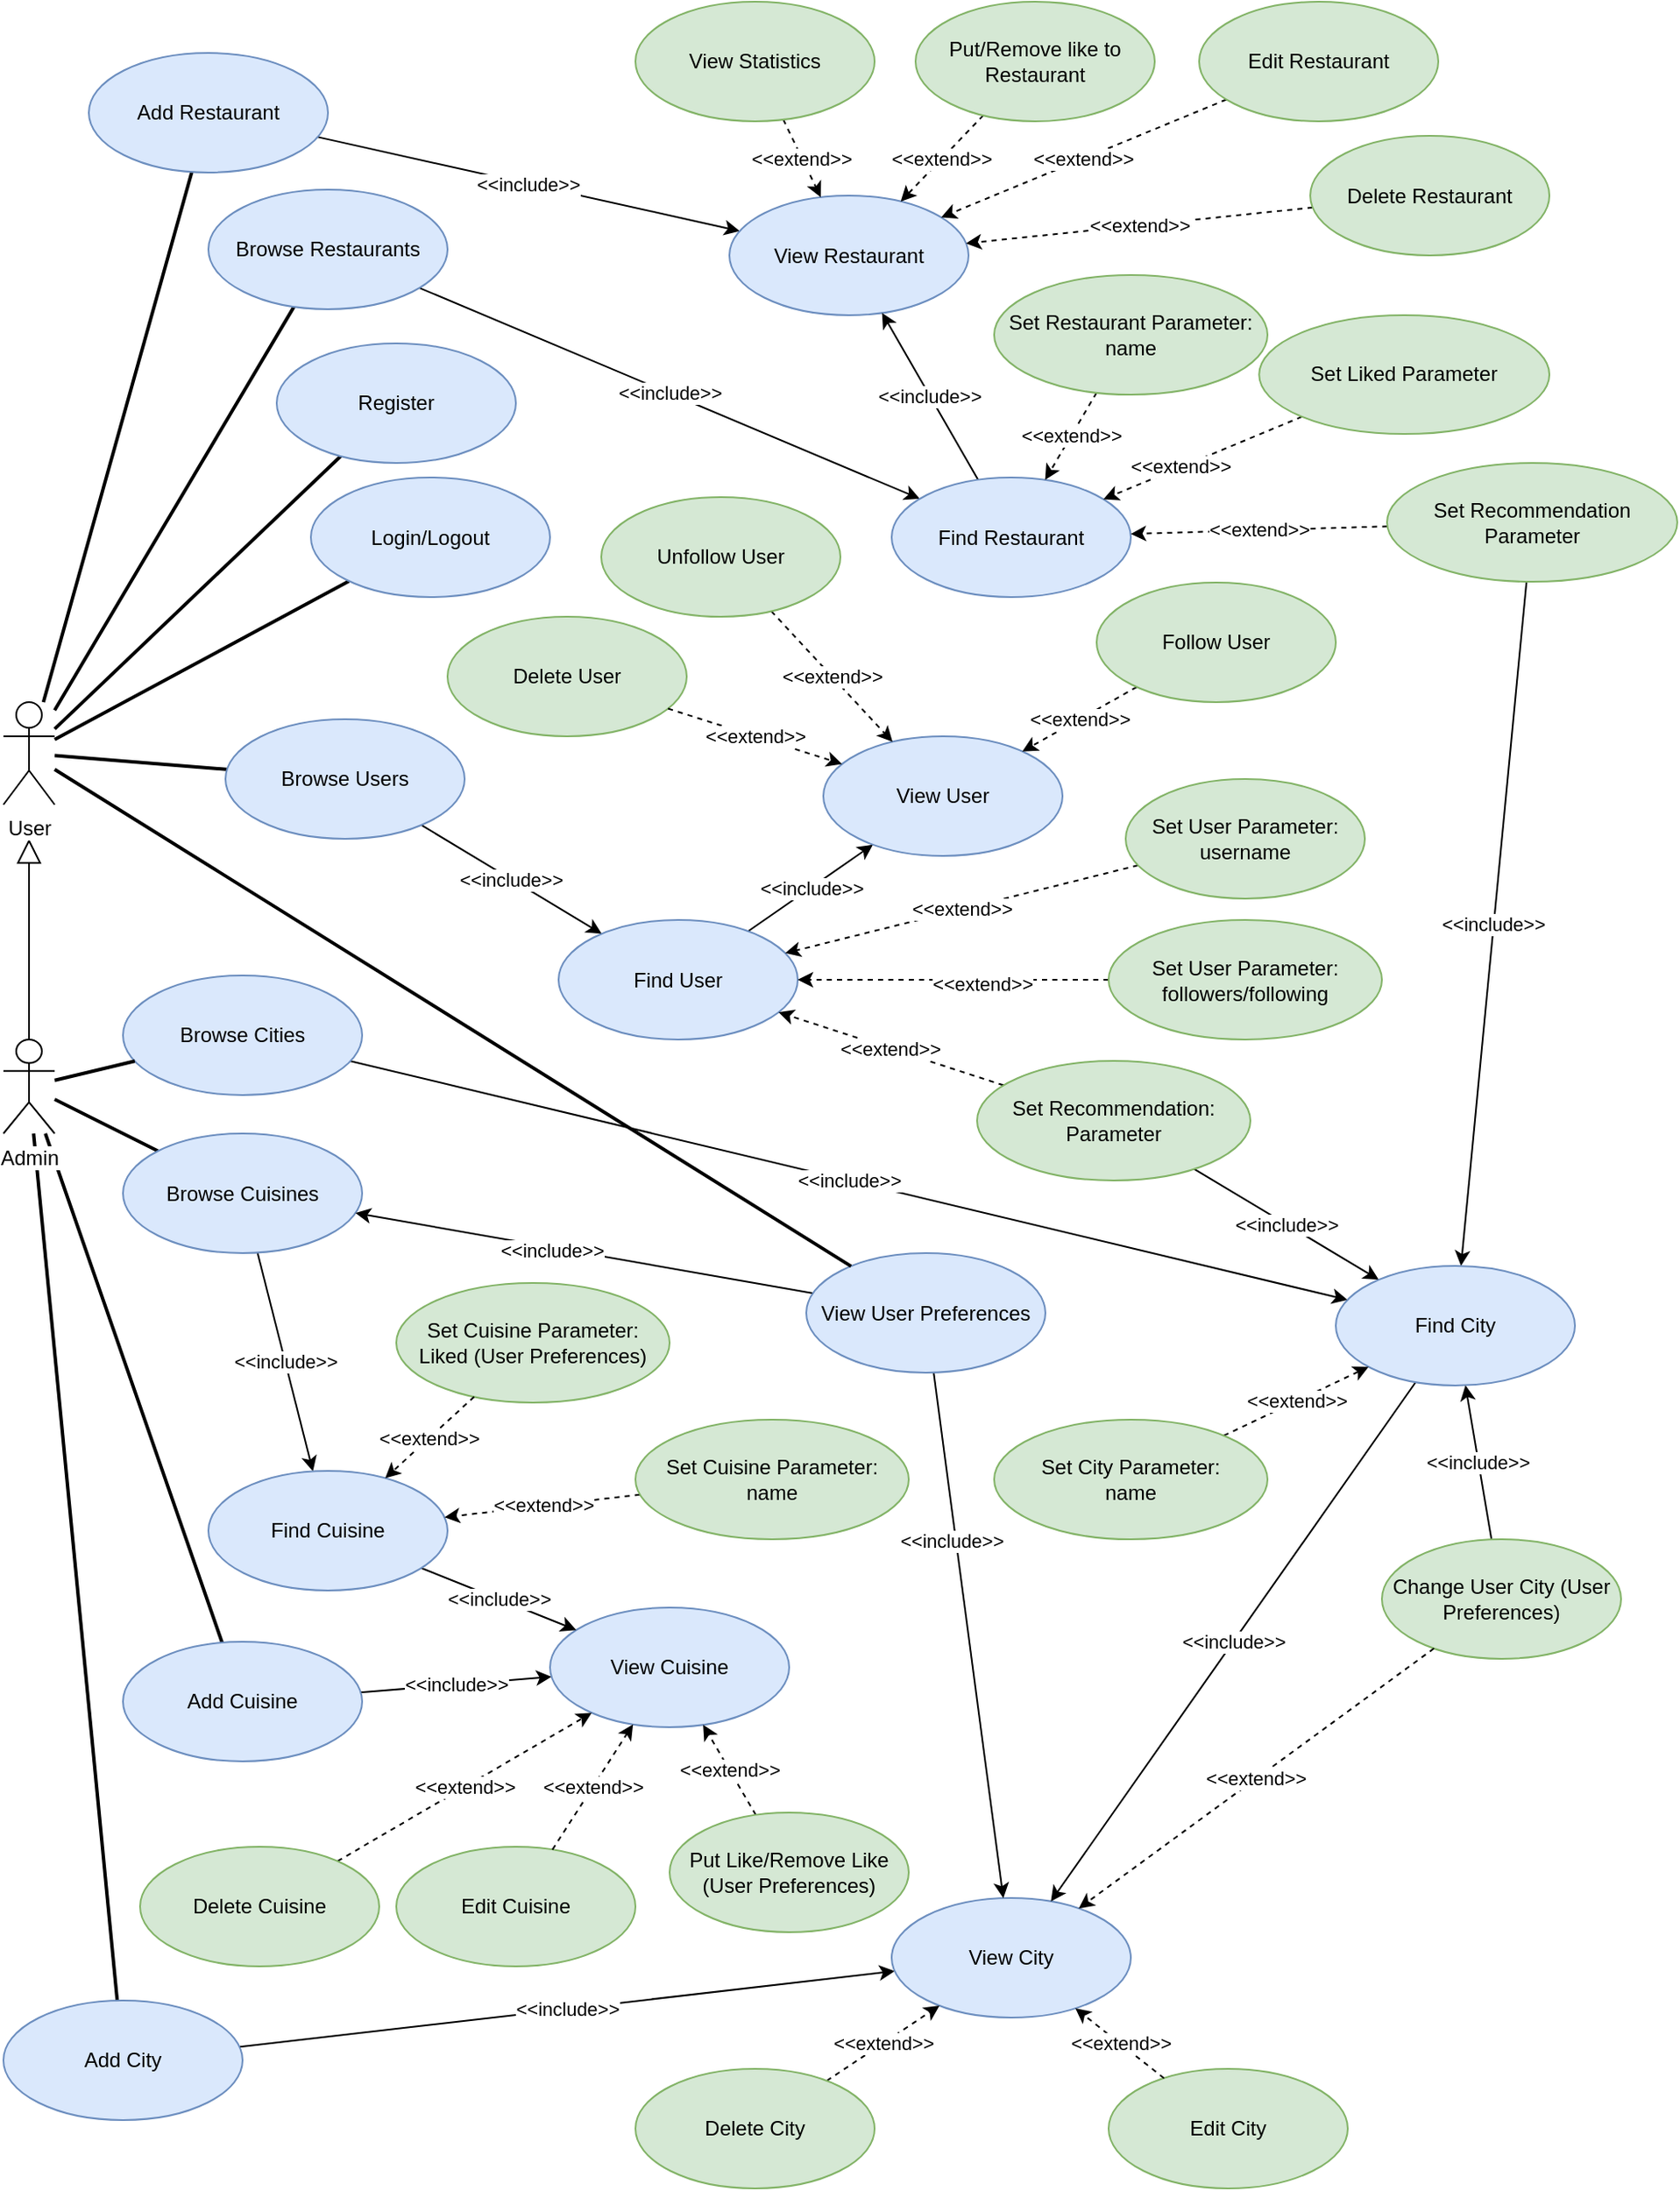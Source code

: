 <mxfile version="13.4.6" type="github">
  <diagram id="KoGSpYwKqd-lorviJZdT" name="Page-1">
    <mxGraphModel dx="1414" dy="758" grid="1" gridSize="10" guides="1" tooltips="1" connect="1" arrows="1" fold="1" page="1" pageScale="1" pageWidth="690" pageHeight="980" math="0" shadow="0">
      <root>
        <mxCell id="0" />
        <mxCell id="1" parent="0" />
        <mxCell id="ns0X5BkVeZQu3-cm_ezH-1" style="edgeStyle=none;rounded=0;orthogonalLoop=1;jettySize=auto;html=1;endArrow=none;endFill=0;strokeWidth=2;" parent="1" source="ns0X5BkVeZQu3-cm_ezH-90" target="ns0X5BkVeZQu3-cm_ezH-9" edge="1">
          <mxGeometry relative="1" as="geometry" />
        </mxCell>
        <mxCell id="ns0X5BkVeZQu3-cm_ezH-2" style="edgeStyle=none;rounded=0;orthogonalLoop=1;jettySize=auto;html=1;endArrow=none;endFill=0;strokeWidth=2;" parent="1" source="ns0X5BkVeZQu3-cm_ezH-90" target="ns0X5BkVeZQu3-cm_ezH-29" edge="1">
          <mxGeometry relative="1" as="geometry" />
        </mxCell>
        <mxCell id="ns0X5BkVeZQu3-cm_ezH-3" style="edgeStyle=none;rounded=0;orthogonalLoop=1;jettySize=auto;html=1;endArrow=none;endFill=0;strokeWidth=2;" parent="1" source="ns0X5BkVeZQu3-cm_ezH-90" target="ns0X5BkVeZQu3-cm_ezH-10" edge="1">
          <mxGeometry relative="1" as="geometry" />
        </mxCell>
        <mxCell id="ns0X5BkVeZQu3-cm_ezH-4" style="edgeStyle=none;rounded=0;orthogonalLoop=1;jettySize=auto;html=1;endArrow=none;endFill=0;strokeWidth=2;" parent="1" source="ns0X5BkVeZQu3-cm_ezH-90" target="ns0X5BkVeZQu3-cm_ezH-11" edge="1">
          <mxGeometry relative="1" as="geometry" />
        </mxCell>
        <mxCell id="ns0X5BkVeZQu3-cm_ezH-5" style="edgeStyle=none;rounded=0;orthogonalLoop=1;jettySize=auto;html=1;endArrow=none;endFill=0;strokeWidth=2;" parent="1" source="ns0X5BkVeZQu3-cm_ezH-90" target="ns0X5BkVeZQu3-cm_ezH-18" edge="1">
          <mxGeometry relative="1" as="geometry" />
        </mxCell>
        <mxCell id="ns0X5BkVeZQu3-cm_ezH-7" style="edgeStyle=none;rounded=0;orthogonalLoop=1;jettySize=auto;html=1;endArrow=none;endFill=0;strokeWidth=2;" parent="1" source="ns0X5BkVeZQu3-cm_ezH-43" target="ns0X5BkVeZQu3-cm_ezH-57" edge="1">
          <mxGeometry relative="1" as="geometry">
            <mxPoint x="60" y="640" as="sourcePoint" />
          </mxGeometry>
        </mxCell>
        <mxCell id="ns0X5BkVeZQu3-cm_ezH-8" value="&amp;lt;&amp;lt;include&amp;gt;&amp;gt;" style="edgeStyle=none;rounded=0;orthogonalLoop=1;jettySize=auto;html=1;" parent="1" source="ns0X5BkVeZQu3-cm_ezH-9" target="ns0X5BkVeZQu3-cm_ezH-12" edge="1">
          <mxGeometry relative="1" as="geometry" />
        </mxCell>
        <mxCell id="ns0X5BkVeZQu3-cm_ezH-9" value="Add Restaurant" style="ellipse;whiteSpace=wrap;html=1;fontSize=12;fillColor=#dae8fc;strokeColor=#6c8ebf;" parent="1" vertex="1">
          <mxGeometry x="60" y="30" width="140" height="70" as="geometry" />
        </mxCell>
        <mxCell id="ns0X5BkVeZQu3-cm_ezH-10" value="Register" style="ellipse;whiteSpace=wrap;html=1;fontSize=12;fillColor=#dae8fc;strokeColor=#6c8ebf;" parent="1" vertex="1">
          <mxGeometry x="170" y="200" width="140" height="70" as="geometry" />
        </mxCell>
        <mxCell id="ns0X5BkVeZQu3-cm_ezH-11" value="Login/Logout" style="ellipse;whiteSpace=wrap;html=1;fontSize=12;fillColor=#dae8fc;strokeColor=#6c8ebf;" parent="1" vertex="1">
          <mxGeometry x="190" y="278.5" width="140" height="70" as="geometry" />
        </mxCell>
        <mxCell id="ns0X5BkVeZQu3-cm_ezH-12" value="View Restaurant" style="ellipse;whiteSpace=wrap;html=1;fontSize=12;fillColor=#dae8fc;strokeColor=#6c8ebf;" parent="1" vertex="1">
          <mxGeometry x="435" y="113.5" width="140" height="70" as="geometry" />
        </mxCell>
        <mxCell id="ns0X5BkVeZQu3-cm_ezH-13" value="&amp;lt;&amp;lt;extend&amp;gt;&amp;gt;" style="edgeStyle=none;rounded=0;orthogonalLoop=1;jettySize=auto;html=1;dashed=1;" parent="1" source="ns0X5BkVeZQu3-cm_ezH-14" target="ns0X5BkVeZQu3-cm_ezH-12" edge="1">
          <mxGeometry relative="1" as="geometry" />
        </mxCell>
        <mxCell id="ns0X5BkVeZQu3-cm_ezH-14" value="Edit Restaurant" style="ellipse;whiteSpace=wrap;html=1;fontSize=12;fillColor=#d5e8d4;strokeColor=#82b366;" parent="1" vertex="1">
          <mxGeometry x="710" width="140" height="70" as="geometry" />
        </mxCell>
        <mxCell id="ns0X5BkVeZQu3-cm_ezH-15" value="&amp;lt;&amp;lt;extend&amp;gt;&amp;gt;" style="edgeStyle=none;rounded=0;orthogonalLoop=1;jettySize=auto;html=1;dashed=1;" parent="1" source="ns0X5BkVeZQu3-cm_ezH-16" target="ns0X5BkVeZQu3-cm_ezH-12" edge="1">
          <mxGeometry relative="1" as="geometry" />
        </mxCell>
        <mxCell id="ns0X5BkVeZQu3-cm_ezH-16" value="Delete Restaurant" style="ellipse;whiteSpace=wrap;html=1;fontSize=12;fillColor=#d5e8d4;strokeColor=#82b366;" parent="1" vertex="1">
          <mxGeometry x="775.04" y="78.5" width="140" height="70" as="geometry" />
        </mxCell>
        <mxCell id="ns0X5BkVeZQu3-cm_ezH-17" value="&amp;lt;&amp;lt;include&amp;gt;&amp;gt;" style="edgeStyle=none;rounded=0;orthogonalLoop=1;jettySize=auto;html=1;" parent="1" source="ns0X5BkVeZQu3-cm_ezH-18" target="ns0X5BkVeZQu3-cm_ezH-20" edge="1">
          <mxGeometry relative="1" as="geometry" />
        </mxCell>
        <mxCell id="ns0X5BkVeZQu3-cm_ezH-18" value="Browse Users" style="ellipse;whiteSpace=wrap;html=1;fontSize=12;fillColor=#dae8fc;strokeColor=#6c8ebf;" parent="1" vertex="1">
          <mxGeometry x="140" y="420" width="140" height="70" as="geometry" />
        </mxCell>
        <mxCell id="ns0X5BkVeZQu3-cm_ezH-19" value="&amp;lt;&amp;lt;include&amp;gt;&amp;gt;" style="edgeStyle=none;rounded=0;orthogonalLoop=1;jettySize=auto;html=1;" parent="1" source="ns0X5BkVeZQu3-cm_ezH-20" target="ns0X5BkVeZQu3-cm_ezH-23" edge="1">
          <mxGeometry relative="1" as="geometry" />
        </mxCell>
        <mxCell id="ns0X5BkVeZQu3-cm_ezH-20" value="Find User" style="ellipse;whiteSpace=wrap;html=1;fontSize=12;fillColor=#dae8fc;strokeColor=#6c8ebf;" parent="1" vertex="1">
          <mxGeometry x="335" y="537.5" width="140" height="70" as="geometry" />
        </mxCell>
        <mxCell id="ns0X5BkVeZQu3-cm_ezH-21" value="&amp;lt;&amp;lt;extend&amp;gt;&amp;gt;" style="edgeStyle=none;rounded=0;orthogonalLoop=1;jettySize=auto;html=1;dashed=1;" parent="1" source="ns0X5BkVeZQu3-cm_ezH-22" target="ns0X5BkVeZQu3-cm_ezH-20" edge="1">
          <mxGeometry relative="1" as="geometry" />
        </mxCell>
        <mxCell id="ns0X5BkVeZQu3-cm_ezH-22" value="Set User Parameter:&lt;br&gt;username" style="ellipse;whiteSpace=wrap;html=1;fontSize=12;fillColor=#d5e8d4;strokeColor=#82b366;" parent="1" vertex="1">
          <mxGeometry x="667" y="455" width="140" height="70" as="geometry" />
        </mxCell>
        <mxCell id="ns0X5BkVeZQu3-cm_ezH-23" value="View User" style="ellipse;whiteSpace=wrap;html=1;fontSize=12;fillColor=#dae8fc;strokeColor=#6c8ebf;" parent="1" vertex="1">
          <mxGeometry x="490" y="430" width="140" height="70" as="geometry" />
        </mxCell>
        <mxCell id="ns0X5BkVeZQu3-cm_ezH-24" value="&amp;lt;&amp;lt;extend&amp;gt;&amp;gt;" style="edgeStyle=none;rounded=0;orthogonalLoop=1;jettySize=auto;html=1;dashed=1;" parent="1" source="ns0X5BkVeZQu3-cm_ezH-25" target="ns0X5BkVeZQu3-cm_ezH-23" edge="1">
          <mxGeometry relative="1" as="geometry" />
        </mxCell>
        <mxCell id="ns0X5BkVeZQu3-cm_ezH-25" value="Follow User" style="ellipse;whiteSpace=wrap;html=1;fontSize=12;fillColor=#d5e8d4;strokeColor=#82b366;" parent="1" vertex="1">
          <mxGeometry x="650" y="340" width="140" height="70" as="geometry" />
        </mxCell>
        <mxCell id="ns0X5BkVeZQu3-cm_ezH-26" value="&amp;lt;&amp;lt;extend&amp;gt;&amp;gt;" style="edgeStyle=none;rounded=0;orthogonalLoop=1;jettySize=auto;html=1;dashed=1;" parent="1" source="ns0X5BkVeZQu3-cm_ezH-27" target="ns0X5BkVeZQu3-cm_ezH-23" edge="1">
          <mxGeometry relative="1" as="geometry" />
        </mxCell>
        <mxCell id="ns0X5BkVeZQu3-cm_ezH-27" value="Unfollow User" style="ellipse;whiteSpace=wrap;html=1;fontSize=12;fillColor=#d5e8d4;strokeColor=#82b366;" parent="1" vertex="1">
          <mxGeometry x="360" y="290" width="140" height="70" as="geometry" />
        </mxCell>
        <mxCell id="ns0X5BkVeZQu3-cm_ezH-28" value="&amp;lt;&amp;lt;include&amp;gt;&amp;gt;" style="edgeStyle=none;rounded=0;orthogonalLoop=1;jettySize=auto;html=1;" parent="1" source="ns0X5BkVeZQu3-cm_ezH-29" target="ns0X5BkVeZQu3-cm_ezH-31" edge="1">
          <mxGeometry relative="1" as="geometry" />
        </mxCell>
        <mxCell id="ns0X5BkVeZQu3-cm_ezH-29" value="Browse Restaurants" style="ellipse;whiteSpace=wrap;html=1;fontSize=12;fillColor=#dae8fc;strokeColor=#6c8ebf;" parent="1" vertex="1">
          <mxGeometry x="130" y="110" width="140" height="70" as="geometry" />
        </mxCell>
        <mxCell id="ns0X5BkVeZQu3-cm_ezH-30" value="&amp;lt;&amp;lt;include&amp;gt;&amp;gt;" style="edgeStyle=none;rounded=0;orthogonalLoop=1;jettySize=auto;html=1;" parent="1" source="ns0X5BkVeZQu3-cm_ezH-31" target="ns0X5BkVeZQu3-cm_ezH-12" edge="1">
          <mxGeometry relative="1" as="geometry" />
        </mxCell>
        <mxCell id="ns0X5BkVeZQu3-cm_ezH-31" value="Find Restaurant" style="ellipse;whiteSpace=wrap;html=1;fontSize=12;fillColor=#dae8fc;strokeColor=#6c8ebf;" parent="1" vertex="1">
          <mxGeometry x="530" y="278.5" width="140" height="70" as="geometry" />
        </mxCell>
        <mxCell id="ns0X5BkVeZQu3-cm_ezH-32" value="&amp;lt;&amp;lt;extend&amp;gt;&amp;gt;" style="edgeStyle=none;rounded=0;orthogonalLoop=1;jettySize=auto;html=1;dashed=1;" parent="1" source="ns0X5BkVeZQu3-cm_ezH-33" target="ns0X5BkVeZQu3-cm_ezH-31" edge="1">
          <mxGeometry relative="1" as="geometry" />
        </mxCell>
        <mxCell id="ns0X5BkVeZQu3-cm_ezH-33" value="Set Restaurant Parameter:&lt;br&gt;name" style="ellipse;whiteSpace=wrap;html=1;fontSize=12;fillColor=#d5e8d4;strokeColor=#82b366;" parent="1" vertex="1">
          <mxGeometry x="590" y="160.0" width="160" height="70" as="geometry" />
        </mxCell>
        <mxCell id="ns0X5BkVeZQu3-cm_ezH-34" value="&amp;lt;&amp;lt;extend&amp;gt;&amp;gt;" style="edgeStyle=none;rounded=0;orthogonalLoop=1;jettySize=auto;html=1;dashed=1;" parent="1" source="ns0X5BkVeZQu3-cm_ezH-35" target="ns0X5BkVeZQu3-cm_ezH-31" edge="1">
          <mxGeometry relative="1" as="geometry" />
        </mxCell>
        <mxCell id="BuOQDspDSRokzwu6V2aT-3" value="&amp;lt;&amp;lt;include&amp;gt;&amp;gt;" style="edgeStyle=none;rounded=0;orthogonalLoop=1;jettySize=auto;html=1;" parent="1" source="ns0X5BkVeZQu3-cm_ezH-35" target="ns0X5BkVeZQu3-cm_ezH-59" edge="1">
          <mxGeometry relative="1" as="geometry" />
        </mxCell>
        <mxCell id="ns0X5BkVeZQu3-cm_ezH-35" value="Set Recommendation Parameter" style="ellipse;whiteSpace=wrap;html=1;fontSize=12;fillColor=#d5e8d4;strokeColor=#82b366;" parent="1" vertex="1">
          <mxGeometry x="820" y="270" width="169.92" height="69.54" as="geometry" />
        </mxCell>
        <mxCell id="ns0X5BkVeZQu3-cm_ezH-36" value="&amp;lt;&amp;lt;extend&amp;gt;&amp;gt;" style="edgeStyle=none;rounded=0;orthogonalLoop=1;jettySize=auto;html=1;dashed=1;" parent="1" source="ns0X5BkVeZQu3-cm_ezH-37" target="ns0X5BkVeZQu3-cm_ezH-12" edge="1">
          <mxGeometry relative="1" as="geometry" />
        </mxCell>
        <mxCell id="ns0X5BkVeZQu3-cm_ezH-37" value="Put/Remove like to Restaurant" style="ellipse;whiteSpace=wrap;html=1;fontSize=12;fillColor=#d5e8d4;strokeColor=#82b366;" parent="1" vertex="1">
          <mxGeometry x="544" width="140" height="70" as="geometry" />
        </mxCell>
        <mxCell id="ns0X5BkVeZQu3-cm_ezH-38" value="&amp;lt;&amp;lt;extend&amp;gt;&amp;gt;" style="edgeStyle=none;rounded=0;orthogonalLoop=1;jettySize=auto;html=1;dashed=1;" parent="1" source="ns0X5BkVeZQu3-cm_ezH-39" target="ns0X5BkVeZQu3-cm_ezH-20" edge="1">
          <mxGeometry relative="1" as="geometry" />
        </mxCell>
        <mxCell id="BuOQDspDSRokzwu6V2aT-2" value="&amp;lt;&amp;lt;include&amp;gt;&amp;gt;" style="edgeStyle=none;rounded=0;orthogonalLoop=1;jettySize=auto;html=1;" parent="1" source="ns0X5BkVeZQu3-cm_ezH-39" target="ns0X5BkVeZQu3-cm_ezH-59" edge="1">
          <mxGeometry relative="1" as="geometry" />
        </mxCell>
        <mxCell id="ns0X5BkVeZQu3-cm_ezH-39" value="Set Recommendation: Parameter" style="ellipse;whiteSpace=wrap;html=1;fontSize=12;fillColor=#d5e8d4;strokeColor=#82b366;" parent="1" vertex="1">
          <mxGeometry x="580" y="620" width="160" height="70" as="geometry" />
        </mxCell>
        <mxCell id="ns0X5BkVeZQu3-cm_ezH-40" style="edgeStyle=none;rounded=0;orthogonalLoop=1;jettySize=auto;html=1;endArrow=none;endFill=0;strokeWidth=2;" parent="1" source="ns0X5BkVeZQu3-cm_ezH-43" target="ns0X5BkVeZQu3-cm_ezH-45" edge="1">
          <mxGeometry relative="1" as="geometry" />
        </mxCell>
        <mxCell id="ns0X5BkVeZQu3-cm_ezH-41" style="edgeStyle=none;rounded=0;orthogonalLoop=1;jettySize=auto;html=1;endArrow=none;endFill=0;strokeWidth=2;" parent="1" source="ns0X5BkVeZQu3-cm_ezH-43" target="ns0X5BkVeZQu3-cm_ezH-47" edge="1">
          <mxGeometry relative="1" as="geometry" />
        </mxCell>
        <mxCell id="ns0X5BkVeZQu3-cm_ezH-42" style="edgeStyle=none;rounded=0;orthogonalLoop=1;jettySize=auto;html=1;endArrow=block;endFill=0;endSize=12;strokeWidth=1;" parent="1" source="ns0X5BkVeZQu3-cm_ezH-43" edge="1">
          <mxGeometry relative="1" as="geometry">
            <mxPoint x="25" y="490" as="targetPoint" />
          </mxGeometry>
        </mxCell>
        <mxCell id="ns0X5BkVeZQu3-cm_ezH-43" value="Admin" style="shape=umlActor;verticalLabelPosition=bottom;labelBackgroundColor=#ffffff;verticalAlign=top;html=1;" parent="1" vertex="1">
          <mxGeometry x="10" y="607.5" width="30" height="55" as="geometry" />
        </mxCell>
        <mxCell id="ns0X5BkVeZQu3-cm_ezH-44" value="&amp;lt;&amp;lt;include&amp;gt;&amp;gt;" style="edgeStyle=none;rounded=0;orthogonalLoop=1;jettySize=auto;html=1;" parent="1" source="ns0X5BkVeZQu3-cm_ezH-45" target="ns0X5BkVeZQu3-cm_ezH-49" edge="1">
          <mxGeometry relative="1" as="geometry" />
        </mxCell>
        <mxCell id="ns0X5BkVeZQu3-cm_ezH-45" value="Add City" style="ellipse;whiteSpace=wrap;html=1;fontSize=12;fillColor=#dae8fc;strokeColor=#6c8ebf;" parent="1" vertex="1">
          <mxGeometry x="10" y="1169.996" width="140" height="70" as="geometry" />
        </mxCell>
        <mxCell id="ns0X5BkVeZQu3-cm_ezH-46" value="&amp;lt;&amp;lt;include&amp;gt;&amp;gt;" style="edgeStyle=none;rounded=0;orthogonalLoop=1;jettySize=auto;html=1;" parent="1" source="ns0X5BkVeZQu3-cm_ezH-47" target="ns0X5BkVeZQu3-cm_ezH-48" edge="1">
          <mxGeometry relative="1" as="geometry" />
        </mxCell>
        <mxCell id="ns0X5BkVeZQu3-cm_ezH-47" value="Add Cuisine" style="ellipse;whiteSpace=wrap;html=1;fontSize=12;fillColor=#dae8fc;strokeColor=#6c8ebf;" parent="1" vertex="1">
          <mxGeometry x="80" y="960" width="140" height="70" as="geometry" />
        </mxCell>
        <mxCell id="ns0X5BkVeZQu3-cm_ezH-48" value="View Cuisine" style="ellipse;whiteSpace=wrap;html=1;fontSize=12;fillColor=#dae8fc;strokeColor=#6c8ebf;" parent="1" vertex="1">
          <mxGeometry x="330.0" y="940" width="140" height="70" as="geometry" />
        </mxCell>
        <mxCell id="ns0X5BkVeZQu3-cm_ezH-49" value="View City" style="ellipse;whiteSpace=wrap;html=1;fontSize=12;fillColor=#dae8fc;strokeColor=#6c8ebf;" parent="1" vertex="1">
          <mxGeometry x="530" y="1110" width="140" height="70" as="geometry" />
        </mxCell>
        <mxCell id="ns0X5BkVeZQu3-cm_ezH-50" value="&amp;lt;&amp;lt;extend&amp;gt;&amp;gt;" style="edgeStyle=none;rounded=0;orthogonalLoop=1;jettySize=auto;html=1;dashed=1;" parent="1" source="ns0X5BkVeZQu3-cm_ezH-51" target="ns0X5BkVeZQu3-cm_ezH-48" edge="1">
          <mxGeometry relative="1" as="geometry" />
        </mxCell>
        <mxCell id="ns0X5BkVeZQu3-cm_ezH-51" value="Delete Cuisine" style="ellipse;whiteSpace=wrap;html=1;fontSize=12;fillColor=#d5e8d4;strokeColor=#82b366;" parent="1" vertex="1">
          <mxGeometry x="90" y="1080" width="140" height="70" as="geometry" />
        </mxCell>
        <mxCell id="ns0X5BkVeZQu3-cm_ezH-52" value="&amp;lt;&amp;lt;extend&amp;gt;&amp;gt;" style="edgeStyle=none;rounded=0;orthogonalLoop=1;jettySize=auto;html=1;dashed=1;" parent="1" source="ns0X5BkVeZQu3-cm_ezH-53" target="ns0X5BkVeZQu3-cm_ezH-49" edge="1">
          <mxGeometry relative="1" as="geometry" />
        </mxCell>
        <mxCell id="ns0X5BkVeZQu3-cm_ezH-53" value="Delete City" style="ellipse;whiteSpace=wrap;html=1;fontSize=12;fillColor=#d5e8d4;strokeColor=#82b366;" parent="1" vertex="1">
          <mxGeometry x="380" y="1210" width="140" height="70" as="geometry" />
        </mxCell>
        <mxCell id="ns0X5BkVeZQu3-cm_ezH-54" value="&amp;lt;&amp;lt;include&amp;gt;&amp;gt;" style="edgeStyle=none;rounded=0;orthogonalLoop=1;jettySize=auto;html=1;" parent="1" source="ns0X5BkVeZQu3-cm_ezH-55" target="ns0X5BkVeZQu3-cm_ezH-59" edge="1">
          <mxGeometry relative="1" as="geometry" />
        </mxCell>
        <mxCell id="ns0X5BkVeZQu3-cm_ezH-56" value="&amp;lt;&amp;lt;include&amp;gt;&amp;gt;" style="edgeStyle=none;rounded=0;orthogonalLoop=1;jettySize=auto;html=1;" parent="1" source="ns0X5BkVeZQu3-cm_ezH-57" target="ns0X5BkVeZQu3-cm_ezH-63" edge="1">
          <mxGeometry relative="1" as="geometry" />
        </mxCell>
        <mxCell id="ns0X5BkVeZQu3-cm_ezH-57" value="Browse Cuisines" style="ellipse;whiteSpace=wrap;html=1;fontSize=12;fillColor=#dae8fc;strokeColor=#6c8ebf;" parent="1" vertex="1">
          <mxGeometry x="80" y="662.5" width="140" height="70" as="geometry" />
        </mxCell>
        <mxCell id="ns0X5BkVeZQu3-cm_ezH-58" value="&amp;lt;&amp;lt;include&amp;gt;&amp;gt;" style="edgeStyle=none;rounded=0;orthogonalLoop=1;jettySize=auto;html=1;" parent="1" source="ns0X5BkVeZQu3-cm_ezH-59" target="ns0X5BkVeZQu3-cm_ezH-49" edge="1">
          <mxGeometry relative="1" as="geometry" />
        </mxCell>
        <mxCell id="ns0X5BkVeZQu3-cm_ezH-59" value="Find City" style="ellipse;whiteSpace=wrap;html=1;fontSize=12;fillColor=#dae8fc;strokeColor=#6c8ebf;" parent="1" vertex="1">
          <mxGeometry x="790" y="740" width="140" height="70" as="geometry" />
        </mxCell>
        <mxCell id="ns0X5BkVeZQu3-cm_ezH-60" value="&amp;lt;&amp;lt;extend&amp;gt;&amp;gt;" style="edgeStyle=none;rounded=0;orthogonalLoop=1;jettySize=auto;html=1;dashed=1;" parent="1" source="ns0X5BkVeZQu3-cm_ezH-61" target="ns0X5BkVeZQu3-cm_ezH-59" edge="1">
          <mxGeometry relative="1" as="geometry" />
        </mxCell>
        <mxCell id="ns0X5BkVeZQu3-cm_ezH-61" value="Set City Parameter:&lt;br&gt;name" style="ellipse;whiteSpace=wrap;html=1;fontSize=12;fillColor=#d5e8d4;strokeColor=#82b366;" parent="1" vertex="1">
          <mxGeometry x="590" y="830" width="160" height="70" as="geometry" />
        </mxCell>
        <mxCell id="ns0X5BkVeZQu3-cm_ezH-62" value="&amp;lt;&amp;lt;include&amp;gt;&amp;gt;" style="edgeStyle=none;rounded=0;orthogonalLoop=1;jettySize=auto;html=1;" parent="1" source="ns0X5BkVeZQu3-cm_ezH-63" target="ns0X5BkVeZQu3-cm_ezH-48" edge="1">
          <mxGeometry relative="1" as="geometry" />
        </mxCell>
        <mxCell id="ns0X5BkVeZQu3-cm_ezH-63" value="Find Cuisine" style="ellipse;whiteSpace=wrap;html=1;fontSize=12;fillColor=#dae8fc;strokeColor=#6c8ebf;" parent="1" vertex="1">
          <mxGeometry x="130" y="860" width="140" height="70" as="geometry" />
        </mxCell>
        <mxCell id="ns0X5BkVeZQu3-cm_ezH-64" value="&amp;lt;&amp;lt;extend&amp;gt;&amp;gt;" style="edgeStyle=none;rounded=0;orthogonalLoop=1;jettySize=auto;html=1;dashed=1;" parent="1" source="ns0X5BkVeZQu3-cm_ezH-65" target="ns0X5BkVeZQu3-cm_ezH-63" edge="1">
          <mxGeometry relative="1" as="geometry" />
        </mxCell>
        <mxCell id="ns0X5BkVeZQu3-cm_ezH-65" value="Set Cuisine Parameter:&lt;br&gt;name" style="ellipse;whiteSpace=wrap;html=1;fontSize=12;fillColor=#d5e8d4;strokeColor=#82b366;" parent="1" vertex="1">
          <mxGeometry x="380" y="830" width="160" height="70" as="geometry" />
        </mxCell>
        <mxCell id="ns0X5BkVeZQu3-cm_ezH-66" value="&amp;lt;&amp;lt;extend&amp;gt;&amp;gt;" style="edgeStyle=none;rounded=0;orthogonalLoop=1;jettySize=auto;html=1;dashed=1;" parent="1" source="ns0X5BkVeZQu3-cm_ezH-67" target="ns0X5BkVeZQu3-cm_ezH-48" edge="1">
          <mxGeometry relative="1" as="geometry" />
        </mxCell>
        <mxCell id="ns0X5BkVeZQu3-cm_ezH-67" value="Put Like/Remove Like&lt;br&gt;(User Preferences)" style="ellipse;whiteSpace=wrap;html=1;fontSize=12;fillColor=#d5e8d4;strokeColor=#82b366;" parent="1" vertex="1">
          <mxGeometry x="400" y="1060" width="140" height="70" as="geometry" />
        </mxCell>
        <mxCell id="ns0X5BkVeZQu3-cm_ezH-68" value="&amp;lt;&amp;lt;extend&amp;gt;&amp;gt;" style="rounded=0;orthogonalLoop=1;jettySize=auto;html=1;dashed=1;" parent="1" source="ns0X5BkVeZQu3-cm_ezH-69" target="ns0X5BkVeZQu3-cm_ezH-12" edge="1">
          <mxGeometry relative="1" as="geometry" />
        </mxCell>
        <mxCell id="ns0X5BkVeZQu3-cm_ezH-69" value="View Statistics" style="ellipse;whiteSpace=wrap;html=1;fontSize=12;fillColor=#d5e8d4;strokeColor=#82b366;" parent="1" vertex="1">
          <mxGeometry x="380" width="140" height="70" as="geometry" />
        </mxCell>
        <mxCell id="ns0X5BkVeZQu3-cm_ezH-70" style="edgeStyle=none;rounded=0;orthogonalLoop=1;jettySize=auto;html=1;endArrow=classic;endFill=1;dashed=1;" parent="1" source="ns0X5BkVeZQu3-cm_ezH-72" target="ns0X5BkVeZQu3-cm_ezH-31" edge="1">
          <mxGeometry relative="1" as="geometry" />
        </mxCell>
        <mxCell id="ns0X5BkVeZQu3-cm_ezH-71" value="&amp;lt;&amp;lt;extend&amp;gt;&amp;gt;" style="text;html=1;resizable=0;points=[];align=center;verticalAlign=middle;labelBackgroundColor=#ffffff;fontSize=11;" parent="ns0X5BkVeZQu3-cm_ezH-70" vertex="1" connectable="0">
          <mxGeometry x="0.215" y="-1" relative="1" as="geometry">
            <mxPoint as="offset" />
          </mxGeometry>
        </mxCell>
        <mxCell id="ns0X5BkVeZQu3-cm_ezH-72" value="Set Liked Parameter" style="ellipse;whiteSpace=wrap;html=1;fontSize=12;fillColor=#d5e8d4;strokeColor=#82b366;" parent="1" vertex="1">
          <mxGeometry x="745.12" y="183.5" width="169.92" height="69.54" as="geometry" />
        </mxCell>
        <mxCell id="ns0X5BkVeZQu3-cm_ezH-73" style="edgeStyle=none;rounded=0;orthogonalLoop=1;jettySize=auto;html=1;dashed=1;endArrow=classic;endFill=1;" parent="1" source="ns0X5BkVeZQu3-cm_ezH-75" target="ns0X5BkVeZQu3-cm_ezH-20" edge="1">
          <mxGeometry relative="1" as="geometry" />
        </mxCell>
        <mxCell id="ns0X5BkVeZQu3-cm_ezH-74" value="&amp;lt;&amp;lt;extend&amp;gt;&amp;gt;" style="text;html=1;resizable=0;points=[];align=center;verticalAlign=middle;labelBackgroundColor=#ffffff;fontSize=11;" parent="ns0X5BkVeZQu3-cm_ezH-73" vertex="1" connectable="0">
          <mxGeometry x="-0.197" y="2" relative="1" as="geometry">
            <mxPoint x="-1" as="offset" />
          </mxGeometry>
        </mxCell>
        <mxCell id="ns0X5BkVeZQu3-cm_ezH-75" value="Set User Parameter: followers/following" style="ellipse;whiteSpace=wrap;html=1;fontSize=12;fillColor=#d5e8d4;strokeColor=#82b366;" parent="1" vertex="1">
          <mxGeometry x="657" y="537.5" width="160" height="70" as="geometry" />
        </mxCell>
        <mxCell id="ns0X5BkVeZQu3-cm_ezH-76" value="Edit Cuisine" style="ellipse;whiteSpace=wrap;html=1;fontSize=12;fillColor=#d5e8d4;strokeColor=#82b366;" parent="1" vertex="1">
          <mxGeometry x="240" y="1080" width="140" height="70" as="geometry" />
        </mxCell>
        <mxCell id="ns0X5BkVeZQu3-cm_ezH-77" value="&amp;lt;&amp;lt;extend&amp;gt;&amp;gt;" style="edgeStyle=none;rounded=0;orthogonalLoop=1;jettySize=auto;html=1;dashed=1;" parent="1" source="ns0X5BkVeZQu3-cm_ezH-76" target="ns0X5BkVeZQu3-cm_ezH-48" edge="1">
          <mxGeometry relative="1" as="geometry">
            <mxPoint x="295.369" y="964.897" as="targetPoint" />
          </mxGeometry>
        </mxCell>
        <mxCell id="ns0X5BkVeZQu3-cm_ezH-78" value="Edit City" style="ellipse;whiteSpace=wrap;html=1;fontSize=12;fillColor=#d5e8d4;strokeColor=#82b366;" parent="1" vertex="1">
          <mxGeometry x="657" y="1210" width="140" height="70" as="geometry" />
        </mxCell>
        <mxCell id="ns0X5BkVeZQu3-cm_ezH-79" value="&amp;lt;&amp;lt;extend&amp;gt;&amp;gt;" style="edgeStyle=none;rounded=0;orthogonalLoop=1;jettySize=auto;html=1;dashed=1;" parent="1" source="ns0X5BkVeZQu3-cm_ezH-78" target="ns0X5BkVeZQu3-cm_ezH-49" edge="1">
          <mxGeometry relative="1" as="geometry">
            <mxPoint x="937.759" y="1071.16" as="targetPoint" />
          </mxGeometry>
        </mxCell>
        <mxCell id="ns0X5BkVeZQu3-cm_ezH-81" style="edgeStyle=none;rounded=0;orthogonalLoop=1;jettySize=auto;html=1;endArrow=classic;endFill=1;strokeWidth=1;" parent="1" source="ns0X5BkVeZQu3-cm_ezH-85" target="ns0X5BkVeZQu3-cm_ezH-49" edge="1">
          <mxGeometry relative="1" as="geometry" />
        </mxCell>
        <mxCell id="ns0X5BkVeZQu3-cm_ezH-82" value="&amp;lt;&amp;lt;include&amp;gt;&amp;gt;" style="text;html=1;resizable=0;points=[];align=center;verticalAlign=middle;labelBackgroundColor=#ffffff;fontSize=11;" parent="ns0X5BkVeZQu3-cm_ezH-81" vertex="1" connectable="0">
          <mxGeometry x="-0.358" y="-3" relative="1" as="geometry">
            <mxPoint y="-1" as="offset" />
          </mxGeometry>
        </mxCell>
        <mxCell id="ns0X5BkVeZQu3-cm_ezH-83" style="edgeStyle=none;rounded=0;orthogonalLoop=1;jettySize=auto;html=1;endArrow=classic;endFill=1;strokeWidth=1;" parent="1" source="ns0X5BkVeZQu3-cm_ezH-85" target="ns0X5BkVeZQu3-cm_ezH-57" edge="1">
          <mxGeometry relative="1" as="geometry" />
        </mxCell>
        <mxCell id="ns0X5BkVeZQu3-cm_ezH-84" value="&amp;lt;&amp;lt;include&amp;gt;&amp;gt;" style="text;html=1;resizable=0;points=[];align=center;verticalAlign=middle;labelBackgroundColor=#ffffff;fontSize=11;" parent="ns0X5BkVeZQu3-cm_ezH-83" vertex="1" connectable="0">
          <mxGeometry x="0.136" y="1" relative="1" as="geometry">
            <mxPoint x="-1" as="offset" />
          </mxGeometry>
        </mxCell>
        <mxCell id="ns0X5BkVeZQu3-cm_ezH-85" value="View User Preferences" style="ellipse;whiteSpace=wrap;html=1;fontSize=12;fillColor=#dae8fc;strokeColor=#6c8ebf;" parent="1" vertex="1">
          <mxGeometry x="480" y="732.5" width="140" height="70" as="geometry" />
        </mxCell>
        <mxCell id="ns0X5BkVeZQu3-cm_ezH-86" value="Set Cuisine Parameter:&lt;br&gt;Liked (User Preferences)" style="ellipse;whiteSpace=wrap;html=1;fontSize=12;fillColor=#d5e8d4;strokeColor=#82b366;" parent="1" vertex="1">
          <mxGeometry x="240" y="750" width="160" height="70" as="geometry" />
        </mxCell>
        <mxCell id="ns0X5BkVeZQu3-cm_ezH-87" value="&amp;lt;&amp;lt;extend&amp;gt;&amp;gt;" style="edgeStyle=none;rounded=0;orthogonalLoop=1;jettySize=auto;html=1;dashed=1;" parent="1" source="ns0X5BkVeZQu3-cm_ezH-86" target="ns0X5BkVeZQu3-cm_ezH-63" edge="1">
          <mxGeometry relative="1" as="geometry">
            <mxPoint x="134.116" y="629.281" as="targetPoint" />
          </mxGeometry>
        </mxCell>
        <mxCell id="BuOQDspDSRokzwu6V2aT-1" value="&amp;lt;&amp;lt;include&amp;gt;&amp;gt;" style="rounded=0;orthogonalLoop=1;jettySize=auto;html=1;" parent="1" source="ns0X5BkVeZQu3-cm_ezH-88" target="ns0X5BkVeZQu3-cm_ezH-59" edge="1">
          <mxGeometry relative="1" as="geometry" />
        </mxCell>
        <mxCell id="ns0X5BkVeZQu3-cm_ezH-88" value="Change User City (User Preferences)" style="ellipse;whiteSpace=wrap;html=1;fontSize=12;fillColor=#d5e8d4;strokeColor=#82b366;" parent="1" vertex="1">
          <mxGeometry x="817" y="900" width="140" height="70" as="geometry" />
        </mxCell>
        <mxCell id="ns0X5BkVeZQu3-cm_ezH-89" value="&amp;lt;&amp;lt;extend&amp;gt;&amp;gt;" style="edgeStyle=none;rounded=0;orthogonalLoop=1;jettySize=auto;html=1;dashed=1;" parent="1" source="ns0X5BkVeZQu3-cm_ezH-88" target="ns0X5BkVeZQu3-cm_ezH-49" edge="1">
          <mxGeometry relative="1" as="geometry">
            <mxPoint x="721.326" y="1219.067" as="targetPoint" />
          </mxGeometry>
        </mxCell>
        <mxCell id="ns0X5BkVeZQu3-cm_ezH-90" value="User" style="shape=umlActor;verticalLabelPosition=bottom;labelBackgroundColor=#ffffff;verticalAlign=top;html=1;" parent="1" vertex="1">
          <mxGeometry x="10" y="410" width="30" height="60" as="geometry" />
        </mxCell>
        <mxCell id="ns0X5BkVeZQu3-cm_ezH-91" value="Delete User" style="ellipse;whiteSpace=wrap;html=1;fontSize=12;fillColor=#d5e8d4;strokeColor=#82b366;" parent="1" vertex="1">
          <mxGeometry x="270" y="360" width="140" height="70" as="geometry" />
        </mxCell>
        <mxCell id="ns0X5BkVeZQu3-cm_ezH-92" value="&amp;lt;&amp;lt;extend&amp;gt;&amp;gt;" style="edgeStyle=none;rounded=0;orthogonalLoop=1;jettySize=auto;html=1;dashed=1;" parent="1" source="ns0X5BkVeZQu3-cm_ezH-91" target="ns0X5BkVeZQu3-cm_ezH-23" edge="1">
          <mxGeometry relative="1" as="geometry">
            <mxPoint x="819.719" y="445.339" as="sourcePoint" />
            <mxPoint x="657.307" y="421.615" as="targetPoint" />
          </mxGeometry>
        </mxCell>
        <mxCell id="ns0X5BkVeZQu3-cm_ezH-55" value="Browse Cities" style="ellipse;whiteSpace=wrap;html=1;fontSize=12;fillColor=#dae8fc;strokeColor=#6c8ebf;" parent="1" vertex="1">
          <mxGeometry x="80" y="570" width="140" height="70" as="geometry" />
        </mxCell>
        <mxCell id="m7MepFI8qFz4v89yb9T5-1" style="edgeStyle=none;rounded=0;orthogonalLoop=1;jettySize=auto;html=1;endArrow=none;endFill=0;strokeWidth=2;" parent="1" source="ns0X5BkVeZQu3-cm_ezH-43" target="ns0X5BkVeZQu3-cm_ezH-55" edge="1">
          <mxGeometry relative="1" as="geometry">
            <mxPoint x="40" y="448.51" as="targetPoint" />
            <mxPoint x="90" y="610" as="sourcePoint" />
          </mxGeometry>
        </mxCell>
        <mxCell id="m7MepFI8qFz4v89yb9T5-2" style="edgeStyle=none;rounded=0;orthogonalLoop=1;jettySize=auto;html=1;endArrow=none;endFill=0;strokeWidth=2;" parent="1" source="ns0X5BkVeZQu3-cm_ezH-90" target="ns0X5BkVeZQu3-cm_ezH-85" edge="1">
          <mxGeometry relative="1" as="geometry">
            <mxPoint x="389.1" y="709.996" as="sourcePoint" />
            <mxPoint x="490.003" y="718.178" as="targetPoint" />
          </mxGeometry>
        </mxCell>
      </root>
    </mxGraphModel>
  </diagram>
</mxfile>
